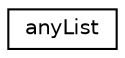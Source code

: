 digraph "Graphical Class Hierarchy"
{
 // LATEX_PDF_SIZE
  edge [fontname="Helvetica",fontsize="10",labelfontname="Helvetica",labelfontsize="10"];
  node [fontname="Helvetica",fontsize="10",shape=record];
  rankdir="LR";
  Node0 [label="anyList",height=0.2,width=0.4,color="black", fillcolor="white", style="filled",URL="$classpFlow_1_1anyList.html",tooltip=" "];
}
